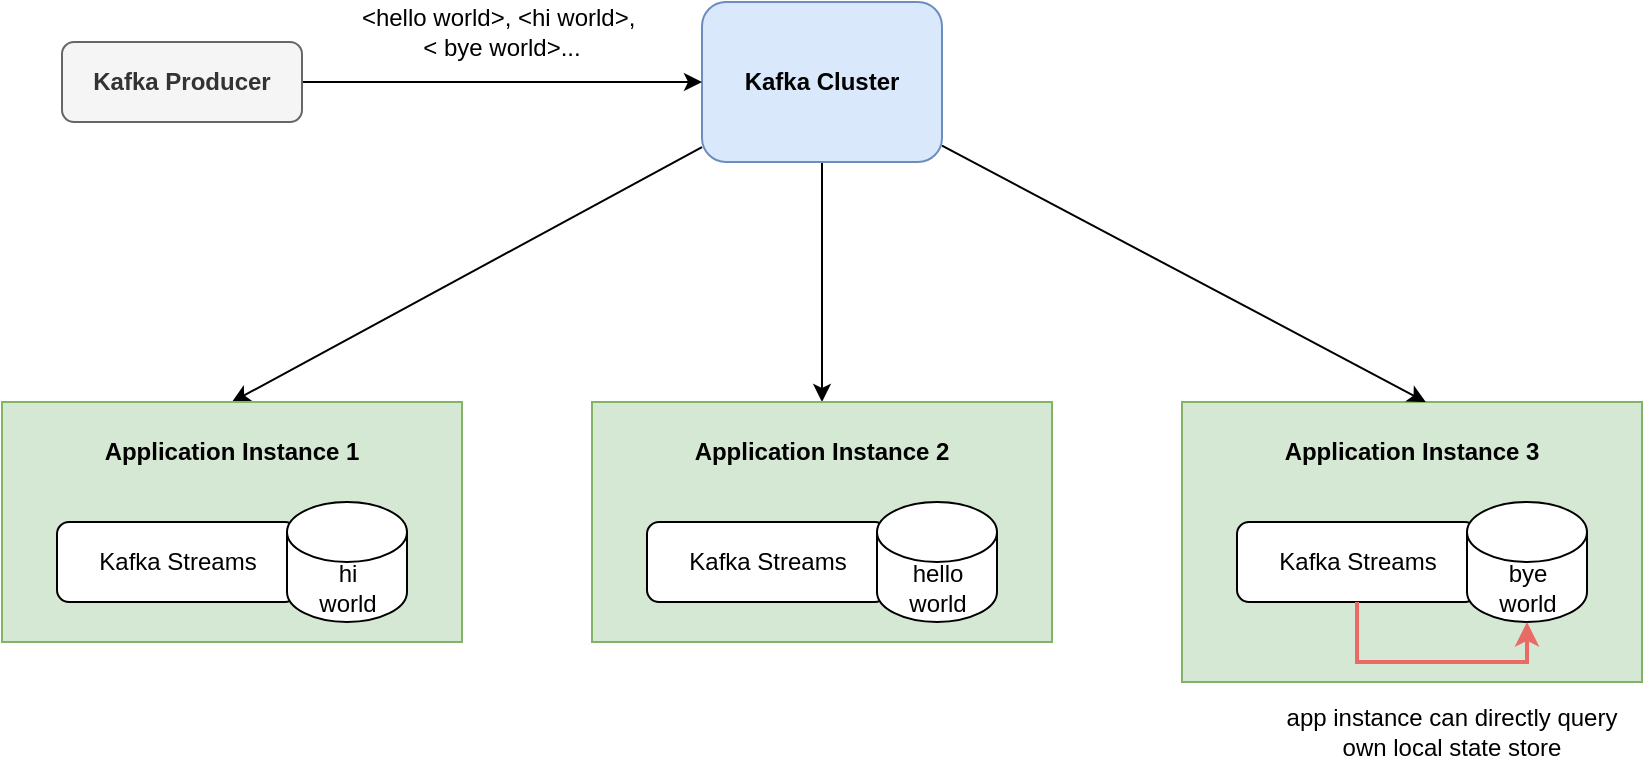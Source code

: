 <mxfile version="24.8.4">
  <diagram name="페이지-1" id="wwkxa6Cd8h9YCE3ScFu-">
    <mxGraphModel dx="616" dy="1171" grid="1" gridSize="10" guides="1" tooltips="1" connect="1" arrows="1" fold="1" page="1" pageScale="1" pageWidth="1169" pageHeight="827" math="0" shadow="0">
      <root>
        <mxCell id="0" />
        <mxCell id="1" parent="0" />
        <mxCell id="-1pfWu_1T9h-o_4Pvg7a-1" style="rounded=0;orthogonalLoop=1;jettySize=auto;html=1;entryX=0.5;entryY=0;entryDx=0;entryDy=0;" edge="1" parent="1" source="-1pfWu_1T9h-o_4Pvg7a-3" target="-1pfWu_1T9h-o_4Pvg7a-11">
          <mxGeometry relative="1" as="geometry" />
        </mxCell>
        <mxCell id="-1pfWu_1T9h-o_4Pvg7a-2" style="edgeStyle=orthogonalEdgeStyle;rounded=0;orthogonalLoop=1;jettySize=auto;html=1;entryX=0.5;entryY=0;entryDx=0;entryDy=0;" edge="1" parent="1" source="-1pfWu_1T9h-o_4Pvg7a-3" target="-1pfWu_1T9h-o_4Pvg7a-7">
          <mxGeometry relative="1" as="geometry" />
        </mxCell>
        <mxCell id="-1pfWu_1T9h-o_4Pvg7a-3" value="&lt;b&gt;Kafka Cluster&lt;/b&gt;" style="rounded=1;whiteSpace=wrap;html=1;fillColor=#dae8fc;strokeColor=#6c8ebf;" vertex="1" parent="1">
          <mxGeometry x="360" y="120" width="120" height="80" as="geometry" />
        </mxCell>
        <mxCell id="-1pfWu_1T9h-o_4Pvg7a-4" style="edgeStyle=orthogonalEdgeStyle;rounded=0;orthogonalLoop=1;jettySize=auto;html=1;entryX=0;entryY=0.5;entryDx=0;entryDy=0;" edge="1" parent="1" source="-1pfWu_1T9h-o_4Pvg7a-5" target="-1pfWu_1T9h-o_4Pvg7a-3">
          <mxGeometry relative="1" as="geometry" />
        </mxCell>
        <mxCell id="-1pfWu_1T9h-o_4Pvg7a-5" value="&lt;b&gt;Kafka Producer&lt;/b&gt;" style="rounded=1;whiteSpace=wrap;html=1;fillColor=#f5f5f5;fontColor=#333333;strokeColor=#666666;" vertex="1" parent="1">
          <mxGeometry x="40" y="140" width="120" height="40" as="geometry" />
        </mxCell>
        <mxCell id="-1pfWu_1T9h-o_4Pvg7a-6" value="&amp;lt;hello world&amp;gt;, &amp;lt;hi world&amp;gt;,&amp;nbsp;&lt;div&gt;&amp;lt; bye world&amp;gt;...&lt;/div&gt;" style="text;html=1;align=center;verticalAlign=middle;whiteSpace=wrap;rounded=0;" vertex="1" parent="1">
          <mxGeometry x="180" y="120" width="160" height="30" as="geometry" />
        </mxCell>
        <mxCell id="-1pfWu_1T9h-o_4Pvg7a-7" value="" style="rounded=0;whiteSpace=wrap;html=1;fillColor=#d5e8d4;strokeColor=#82b366;" vertex="1" parent="1">
          <mxGeometry x="305" y="320" width="230" height="120" as="geometry" />
        </mxCell>
        <mxCell id="-1pfWu_1T9h-o_4Pvg7a-8" value="Kafka Streams" style="rounded=1;whiteSpace=wrap;html=1;" vertex="1" parent="1">
          <mxGeometry x="332.5" y="380" width="120" height="40" as="geometry" />
        </mxCell>
        <mxCell id="-1pfWu_1T9h-o_4Pvg7a-9" value="hello&lt;div&gt;world&lt;/div&gt;" style="shape=cylinder3;whiteSpace=wrap;html=1;boundedLbl=1;backgroundOutline=1;size=15;" vertex="1" parent="1">
          <mxGeometry x="447.5" y="370" width="60" height="60" as="geometry" />
        </mxCell>
        <mxCell id="-1pfWu_1T9h-o_4Pvg7a-10" value="&lt;b&gt;Application Instance 2&lt;/b&gt;" style="text;html=1;align=center;verticalAlign=middle;whiteSpace=wrap;rounded=0;" vertex="1" parent="1">
          <mxGeometry x="350" y="330" width="140" height="30" as="geometry" />
        </mxCell>
        <mxCell id="-1pfWu_1T9h-o_4Pvg7a-11" value="" style="rounded=0;whiteSpace=wrap;html=1;fillColor=#d5e8d4;strokeColor=#82b366;" vertex="1" parent="1">
          <mxGeometry x="10" y="320" width="230" height="120" as="geometry" />
        </mxCell>
        <mxCell id="-1pfWu_1T9h-o_4Pvg7a-12" value="Kafka Streams" style="rounded=1;whiteSpace=wrap;html=1;" vertex="1" parent="1">
          <mxGeometry x="37.5" y="380" width="120" height="40" as="geometry" />
        </mxCell>
        <mxCell id="-1pfWu_1T9h-o_4Pvg7a-13" value="hi&lt;div&gt;world&lt;/div&gt;" style="shape=cylinder3;whiteSpace=wrap;html=1;boundedLbl=1;backgroundOutline=1;size=15;" vertex="1" parent="1">
          <mxGeometry x="152.5" y="370" width="60" height="60" as="geometry" />
        </mxCell>
        <mxCell id="-1pfWu_1T9h-o_4Pvg7a-14" value="&lt;b&gt;Application Instance 1&lt;/b&gt;" style="text;html=1;align=center;verticalAlign=middle;whiteSpace=wrap;rounded=0;" vertex="1" parent="1">
          <mxGeometry x="55" y="330" width="140" height="30" as="geometry" />
        </mxCell>
        <mxCell id="-1pfWu_1T9h-o_4Pvg7a-15" value="" style="rounded=0;whiteSpace=wrap;html=1;fillColor=#d5e8d4;strokeColor=#82b366;" vertex="1" parent="1">
          <mxGeometry x="600" y="320" width="230" height="140" as="geometry" />
        </mxCell>
        <mxCell id="-1pfWu_1T9h-o_4Pvg7a-16" value="Kafka Streams" style="rounded=1;whiteSpace=wrap;html=1;" vertex="1" parent="1">
          <mxGeometry x="627.5" y="380" width="120" height="40" as="geometry" />
        </mxCell>
        <mxCell id="-1pfWu_1T9h-o_4Pvg7a-17" value="bye&lt;div&gt;world&lt;/div&gt;" style="shape=cylinder3;whiteSpace=wrap;html=1;boundedLbl=1;backgroundOutline=1;size=15;" vertex="1" parent="1">
          <mxGeometry x="742.5" y="370" width="60" height="60" as="geometry" />
        </mxCell>
        <mxCell id="-1pfWu_1T9h-o_4Pvg7a-18" value="&lt;b&gt;Application Instance 3&lt;/b&gt;" style="text;html=1;align=center;verticalAlign=middle;whiteSpace=wrap;rounded=0;" vertex="1" parent="1">
          <mxGeometry x="645" y="330" width="140" height="30" as="geometry" />
        </mxCell>
        <mxCell id="-1pfWu_1T9h-o_4Pvg7a-19" style="rounded=0;orthogonalLoop=1;jettySize=auto;html=1;entryX=0.53;entryY=0;entryDx=0;entryDy=0;entryPerimeter=0;" edge="1" parent="1" source="-1pfWu_1T9h-o_4Pvg7a-3" target="-1pfWu_1T9h-o_4Pvg7a-15">
          <mxGeometry relative="1" as="geometry" />
        </mxCell>
        <mxCell id="-1pfWu_1T9h-o_4Pvg7a-20" style="edgeStyle=orthogonalEdgeStyle;rounded=0;orthogonalLoop=1;jettySize=auto;html=1;entryX=0.5;entryY=1;entryDx=0;entryDy=0;entryPerimeter=0;strokeWidth=2;strokeColor=#EA6B66;" edge="1" parent="1" source="-1pfWu_1T9h-o_4Pvg7a-16" target="-1pfWu_1T9h-o_4Pvg7a-17">
          <mxGeometry relative="1" as="geometry">
            <Array as="points">
              <mxPoint x="688" y="450" />
              <mxPoint x="773" y="450" />
            </Array>
          </mxGeometry>
        </mxCell>
        <mxCell id="-1pfWu_1T9h-o_4Pvg7a-21" value="app instance can directly query own local state store" style="text;html=1;align=center;verticalAlign=middle;whiteSpace=wrap;rounded=0;" vertex="1" parent="1">
          <mxGeometry x="650" y="470" width="170" height="30" as="geometry" />
        </mxCell>
      </root>
    </mxGraphModel>
  </diagram>
</mxfile>
